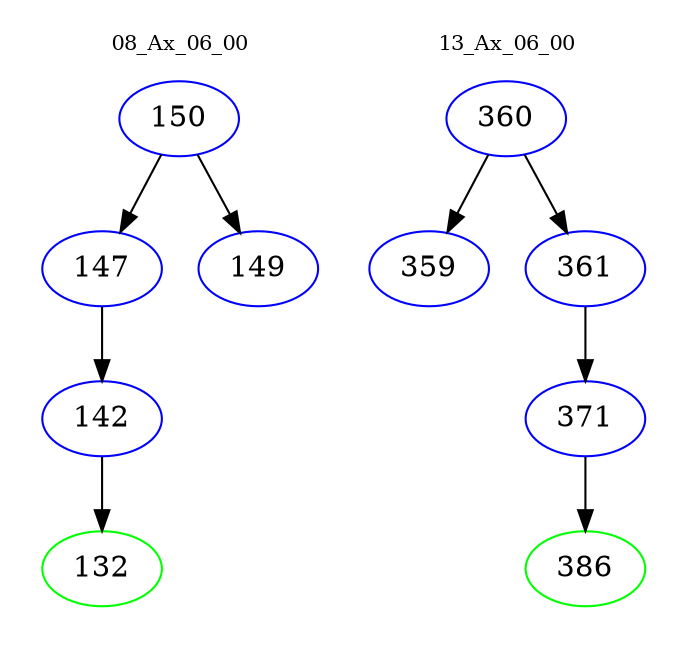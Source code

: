 digraph{
subgraph cluster_0 {
color = white
label = "08_Ax_06_00";
fontsize=10;
T0_150 [label="150", color="blue"]
T0_150 -> T0_147 [color="black"]
T0_147 [label="147", color="blue"]
T0_147 -> T0_142 [color="black"]
T0_142 [label="142", color="blue"]
T0_142 -> T0_132 [color="black"]
T0_132 [label="132", color="green"]
T0_150 -> T0_149 [color="black"]
T0_149 [label="149", color="blue"]
}
subgraph cluster_1 {
color = white
label = "13_Ax_06_00";
fontsize=10;
T1_360 [label="360", color="blue"]
T1_360 -> T1_359 [color="black"]
T1_359 [label="359", color="blue"]
T1_360 -> T1_361 [color="black"]
T1_361 [label="361", color="blue"]
T1_361 -> T1_371 [color="black"]
T1_371 [label="371", color="blue"]
T1_371 -> T1_386 [color="black"]
T1_386 [label="386", color="green"]
}
}
